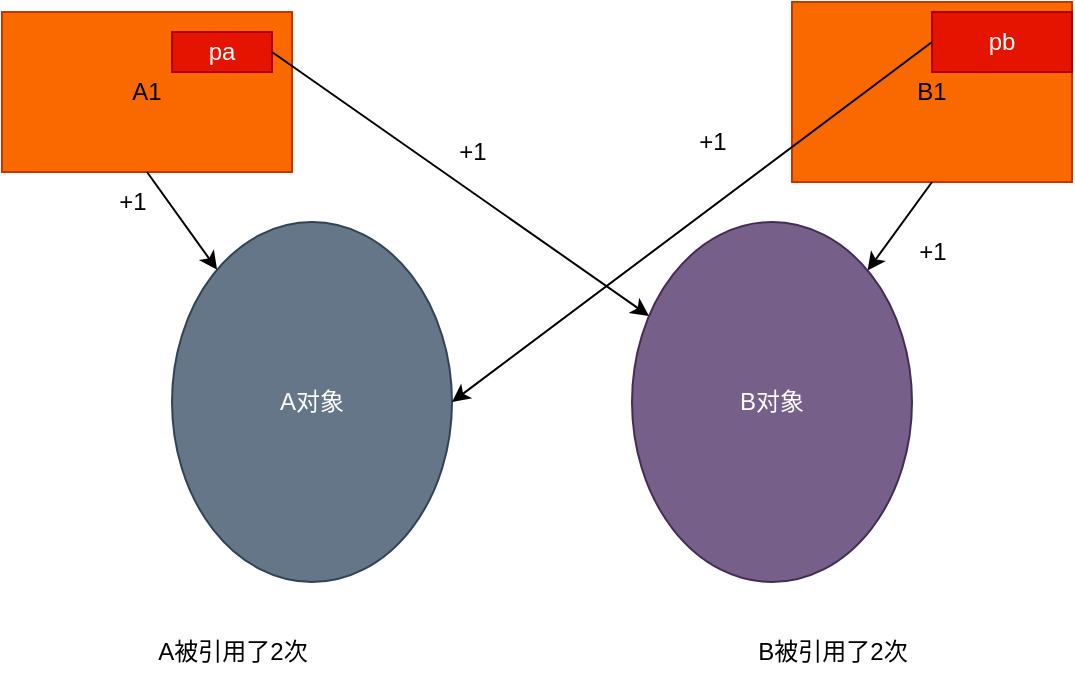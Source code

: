 <mxfile version="20.6.2" type="device"><diagram id="5a8WeOGG8o6bKCXU5T9x" name="第 1 页"><mxGraphModel dx="852" dy="515" grid="1" gridSize="10" guides="1" tooltips="1" connect="1" arrows="1" fold="1" page="1" pageScale="1" pageWidth="1390" pageHeight="980" math="0" shadow="0"><root><mxCell id="0"/><mxCell id="1" parent="0"/><mxCell id="hW1hBtpPgsOR1TPaRoNI-20" value="A对象" style="ellipse;whiteSpace=wrap;html=1;fillColor=#647687;fontColor=#ffffff;strokeColor=#314354;" parent="1" vertex="1"><mxGeometry x="780" y="225" width="140" height="180" as="geometry"/></mxCell><mxCell id="hW1hBtpPgsOR1TPaRoNI-21" value="B对象" style="ellipse;whiteSpace=wrap;html=1;fillColor=#76608a;fontColor=#ffffff;strokeColor=#432D57;" parent="1" vertex="1"><mxGeometry x="1010" y="225" width="140" height="180" as="geometry"/></mxCell><mxCell id="hW1hBtpPgsOR1TPaRoNI-22" value="A1" style="rounded=0;whiteSpace=wrap;html=1;fillColor=#fa6800;fontColor=#000000;strokeColor=#C73500;" parent="1" vertex="1"><mxGeometry x="695" y="120" width="145" height="80" as="geometry"/></mxCell><mxCell id="hW1hBtpPgsOR1TPaRoNI-23" value="" style="endArrow=classic;html=1;rounded=0;exitX=0.5;exitY=1;exitDx=0;exitDy=0;" parent="1" source="hW1hBtpPgsOR1TPaRoNI-22" target="hW1hBtpPgsOR1TPaRoNI-20" edge="1"><mxGeometry width="50" height="50" relative="1" as="geometry"><mxPoint x="810" y="270" as="sourcePoint"/><mxPoint x="860" y="220" as="targetPoint"/></mxGeometry></mxCell><mxCell id="hW1hBtpPgsOR1TPaRoNI-24" value="B1" style="rounded=0;whiteSpace=wrap;html=1;fillColor=#fa6800;fontColor=#000000;strokeColor=#C73500;" parent="1" vertex="1"><mxGeometry x="1090" y="115" width="140" height="90" as="geometry"/></mxCell><mxCell id="hW1hBtpPgsOR1TPaRoNI-25" value="" style="endArrow=classic;html=1;rounded=0;exitX=0.5;exitY=1;exitDx=0;exitDy=0;" parent="1" source="hW1hBtpPgsOR1TPaRoNI-24" target="hW1hBtpPgsOR1TPaRoNI-21" edge="1"><mxGeometry width="50" height="50" relative="1" as="geometry"><mxPoint x="765" y="190" as="sourcePoint"/><mxPoint x="810.066" y="246.926" as="targetPoint"/></mxGeometry></mxCell><mxCell id="hW1hBtpPgsOR1TPaRoNI-26" value="pa" style="rounded=0;whiteSpace=wrap;html=1;fillColor=#e51400;fontColor=#ffffff;strokeColor=#B20000;" parent="1" vertex="1"><mxGeometry x="780" y="130" width="50" height="20" as="geometry"/></mxCell><mxCell id="hW1hBtpPgsOR1TPaRoNI-27" value="pb" style="rounded=0;whiteSpace=wrap;html=1;fillColor=#e51400;fontColor=#ffffff;strokeColor=#B20000;" parent="1" vertex="1"><mxGeometry x="1160" y="120" width="70" height="30" as="geometry"/></mxCell><mxCell id="hW1hBtpPgsOR1TPaRoNI-28" value="" style="endArrow=classic;html=1;rounded=0;exitX=1;exitY=0.5;exitDx=0;exitDy=0;" parent="1" source="hW1hBtpPgsOR1TPaRoNI-26" target="hW1hBtpPgsOR1TPaRoNI-21" edge="1"><mxGeometry width="50" height="50" relative="1" as="geometry"><mxPoint x="767.5" y="180" as="sourcePoint"/><mxPoint x="812.89" y="243.432" as="targetPoint"/></mxGeometry></mxCell><mxCell id="hW1hBtpPgsOR1TPaRoNI-29" value="" style="endArrow=classic;html=1;rounded=0;exitX=0;exitY=0.5;exitDx=0;exitDy=0;entryX=1;entryY=0.5;entryDx=0;entryDy=0;" parent="1" source="hW1hBtpPgsOR1TPaRoNI-27" target="hW1hBtpPgsOR1TPaRoNI-20" edge="1"><mxGeometry width="50" height="50" relative="1" as="geometry"><mxPoint x="910" y="275" as="sourcePoint"/><mxPoint x="1000.992" y="294.904" as="targetPoint"/></mxGeometry></mxCell><mxCell id="hW1hBtpPgsOR1TPaRoNI-30" value="+1" style="text;html=1;align=center;verticalAlign=middle;resizable=0;points=[];autosize=1;strokeColor=none;fillColor=none;" parent="1" vertex="1"><mxGeometry x="740" y="200" width="40" height="30" as="geometry"/></mxCell><mxCell id="hW1hBtpPgsOR1TPaRoNI-31" value="+1" style="text;html=1;align=center;verticalAlign=middle;resizable=0;points=[];autosize=1;strokeColor=none;fillColor=none;" parent="1" vertex="1"><mxGeometry x="1030" y="170" width="40" height="30" as="geometry"/></mxCell><mxCell id="hW1hBtpPgsOR1TPaRoNI-32" value="+1" style="text;html=1;align=center;verticalAlign=middle;resizable=0;points=[];autosize=1;strokeColor=none;fillColor=none;" parent="1" vertex="1"><mxGeometry x="910" y="175" width="40" height="30" as="geometry"/></mxCell><mxCell id="hW1hBtpPgsOR1TPaRoNI-35" value="+1" style="text;html=1;align=center;verticalAlign=middle;resizable=0;points=[];autosize=1;strokeColor=none;fillColor=none;" parent="1" vertex="1"><mxGeometry x="1140" y="225" width="40" height="30" as="geometry"/></mxCell><mxCell id="hW1hBtpPgsOR1TPaRoNI-36" value="A被引用了2次" style="text;html=1;align=center;verticalAlign=middle;resizable=0;points=[];autosize=1;strokeColor=none;fillColor=none;" parent="1" vertex="1"><mxGeometry x="760" y="425" width="100" height="30" as="geometry"/></mxCell><mxCell id="hW1hBtpPgsOR1TPaRoNI-37" value="B被引用了2次" style="text;html=1;align=center;verticalAlign=middle;resizable=0;points=[];autosize=1;strokeColor=none;fillColor=none;" parent="1" vertex="1"><mxGeometry x="1060" y="425" width="100" height="30" as="geometry"/></mxCell></root></mxGraphModel></diagram></mxfile>